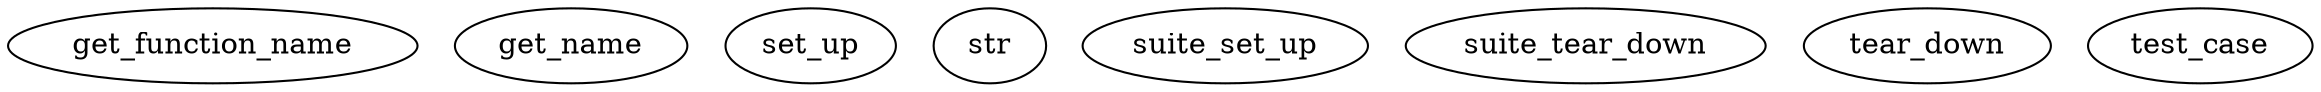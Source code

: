 /* Created by mdot for Matlab */
digraph m2html {

  get_function_name [URL="get_function_name.html"];
  get_name [URL="get_name.html"];
  set_up [URL="set_up.html"];
  str [URL="str.html"];
  suite_set_up [URL="suite_set_up.html"];
  suite_tear_down [URL="suite_tear_down.html"];
  tear_down [URL="tear_down.html"];
  test_case [URL="test_case.html"];
}